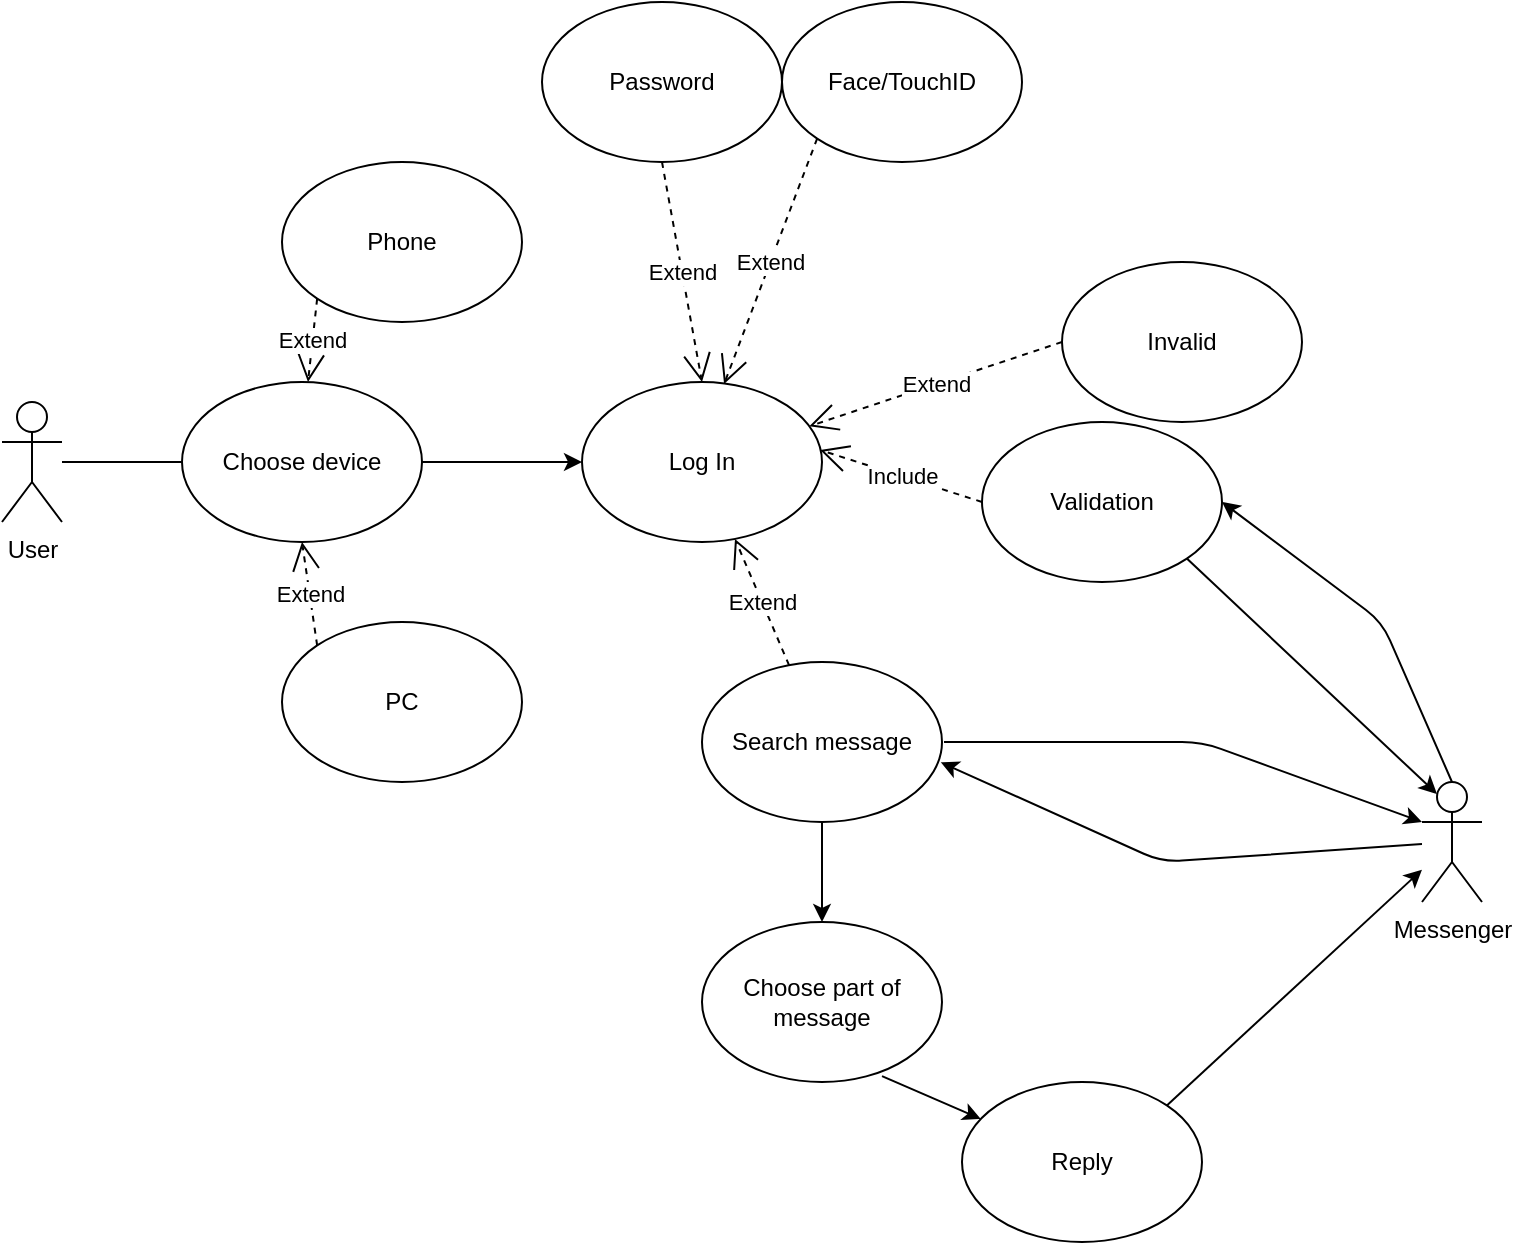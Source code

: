 <mxfile version="13.0.9" pages="2"><diagram id="v_ehmY6NMM3_ScpxhA2v" name="Page-1"><mxGraphModel grid="1" dx="980" dy="1059" gridSize="10" guides="1" tooltips="1" connect="1" arrows="1" fold="1" page="1" pageScale="1" pageWidth="827" pageHeight="1169" math="0" shadow="0"><root><mxCell id="0" /><mxCell id="1" parent="0" /><mxCell id="CGAPF0E7X06jPMZDa87P-1" value="User" parent="1" vertex="1" style="shape=umlActor;verticalLabelPosition=bottom;labelBackgroundColor=#ffffff;verticalAlign=top;html=1;outlineConnect=0;"><mxGeometry as="geometry" height="60" width="30" y="300" x="10" /></mxCell><mxCell id="CGAPF0E7X06jPMZDa87P-2" value="Choose device" parent="1" vertex="1" style="ellipse;whiteSpace=wrap;html=1;"><mxGeometry as="geometry" height="80" width="120" y="290" x="100" /></mxCell><mxCell id="CGAPF0E7X06jPMZDa87P-3" value="Extend" parent="1" style="endArrow=open;endSize=12;dashed=1;html=1;exitX=0;exitY=1;exitDx=0;exitDy=0;" source="CGAPF0E7X06jPMZDa87P-5" edge="1"><mxGeometry as="geometry" width="160" relative="1"><mxPoint as="sourcePoint" y="240" x="240" /><mxPoint as="targetPoint" y="290" x="163" /></mxGeometry></mxCell><mxCell id="CGAPF0E7X06jPMZDa87P-4" value="Extend" parent="1" style="endArrow=open;endSize=12;dashed=1;html=1;exitX=0;exitY=0;exitDx=0;exitDy=0;entryX=0.5;entryY=1;entryDx=0;entryDy=0;" source="CGAPF0E7X06jPMZDa87P-6" edge="1" target="CGAPF0E7X06jPMZDa87P-2"><mxGeometry as="geometry" width="160" relative="1"><mxPoint as="sourcePoint" y="420" x="240" /><mxPoint as="targetPoint" y="360.001" x="170.0" /></mxGeometry></mxCell><mxCell id="CGAPF0E7X06jPMZDa87P-5" value="Phone" parent="1" vertex="1" style="ellipse;whiteSpace=wrap;html=1;"><mxGeometry as="geometry" height="80" width="120" y="180" x="150" /></mxCell><mxCell id="CGAPF0E7X06jPMZDa87P-6" value="PC" parent="1" vertex="1" style="ellipse;whiteSpace=wrap;html=1;"><mxGeometry as="geometry" height="80" width="120" y="410" x="150" /></mxCell><mxCell id="CGAPF0E7X06jPMZDa87P-7" value="Log In" parent="1" vertex="1" style="ellipse;whiteSpace=wrap;html=1;"><mxGeometry as="geometry" height="80" width="120" y="290" x="300" /></mxCell><mxCell id="CGAPF0E7X06jPMZDa87P-9" value="" parent="1" style="endArrow=classic;html=1;exitX=1;exitY=0.5;exitDx=0;exitDy=0;entryX=0;entryY=0.5;entryDx=0;entryDy=0;" source="CGAPF0E7X06jPMZDa87P-2" edge="1" target="CGAPF0E7X06jPMZDa87P-7"><mxGeometry as="geometry" height="50" width="50" relative="1"><mxPoint as="sourcePoint" y="350" x="370" /><mxPoint as="targetPoint" y="300" x="420" /></mxGeometry></mxCell><mxCell id="CGAPF0E7X06jPMZDa87P-12" value="Password" parent="1" vertex="1" style="ellipse;whiteSpace=wrap;html=1;"><mxGeometry as="geometry" height="80" width="120" y="100" x="280" /></mxCell><mxCell id="CGAPF0E7X06jPMZDa87P-13" value="Face/TouchID" parent="1" vertex="1" style="ellipse;whiteSpace=wrap;html=1;"><mxGeometry as="geometry" height="80" width="120" y="100" x="400" /></mxCell><mxCell id="CGAPF0E7X06jPMZDa87P-15" value="Extend" parent="1" style="endArrow=open;endSize=12;dashed=1;html=1;exitX=0.5;exitY=1;exitDx=0;exitDy=0;entryX=0.5;entryY=0;entryDx=0;entryDy=0;" source="CGAPF0E7X06jPMZDa87P-12" edge="1" target="CGAPF0E7X06jPMZDa87P-7"><mxGeometry as="geometry" width="160" relative="1"><mxPoint as="sourcePoint" y="201.01" x="402.1" /><mxPoint as="targetPoint" y="260.001" x="330.0" /></mxGeometry></mxCell><mxCell id="CGAPF0E7X06jPMZDa87P-16" value="Extend" parent="1" style="endArrow=open;endSize=12;dashed=1;html=1;exitX=0;exitY=1;exitDx=0;exitDy=0;entryX=0.592;entryY=0.013;entryDx=0;entryDy=0;entryPerimeter=0;" source="CGAPF0E7X06jPMZDa87P-13" edge="1" target="CGAPF0E7X06jPMZDa87P-7"><mxGeometry as="geometry" width="160" relative="1"><mxPoint as="sourcePoint" y="190" x="480" /><mxPoint as="targetPoint" y="280" x="510" /></mxGeometry></mxCell><mxCell id="CGAPF0E7X06jPMZDa87P-17" value="Invalid" parent="1" vertex="1" style="ellipse;whiteSpace=wrap;html=1;"><mxGeometry as="geometry" height="80" width="120" y="230" x="540" /></mxCell><mxCell id="CGAPF0E7X06jPMZDa87P-18" value="Extend" parent="1" style="endArrow=open;endSize=12;dashed=1;html=1;exitX=0;exitY=0.5;exitDx=0;exitDy=0;" source="CGAPF0E7X06jPMZDa87P-17" edge="1" target="CGAPF0E7X06jPMZDa87P-7"><mxGeometry as="geometry" width="160" relative="1"><mxPoint as="sourcePoint" y="210.004" x="560.004" /><mxPoint as="targetPoint" y="312.76" x="513.47" /></mxGeometry></mxCell><mxCell id="CGAPF0E7X06jPMZDa87P-21" value="Validation" parent="1" vertex="1" style="ellipse;whiteSpace=wrap;html=1;"><mxGeometry as="geometry" height="80" width="120" y="310" x="500" /></mxCell><mxCell id="CGAPF0E7X06jPMZDa87P-22" value="Include" parent="1" style="endArrow=open;endSize=12;dashed=1;html=1;entryX=0.992;entryY=0.425;entryDx=0;entryDy=0;entryPerimeter=0;exitX=0;exitY=0.5;exitDx=0;exitDy=0;" source="CGAPF0E7X06jPMZDa87P-21" edge="1" target="CGAPF0E7X06jPMZDa87P-7"><mxGeometry as="geometry" width="160" relative="1"><mxPoint as="sourcePoint" y="320" x="540" /><mxPoint as="targetPoint" y="370.0" x="520.0" /></mxGeometry></mxCell><mxCell id="CGAPF0E7X06jPMZDa87P-23" value="Messenger" parent="1" vertex="1" style="shape=umlActor;verticalLabelPosition=bottom;labelBackgroundColor=#ffffff;verticalAlign=top;html=1;outlineConnect=0;"><mxGeometry as="geometry" height="60" width="30" y="490" x="720" /></mxCell><mxCell id="CGAPF0E7X06jPMZDa87P-29" value="Extend" parent="1" style="endArrow=open;endSize=12;dashed=1;html=1;" source="CGAPF0E7X06jPMZDa87P-30" edge="1" target="CGAPF0E7X06jPMZDa87P-7"><mxGeometry as="geometry" width="160" relative="1"><mxPoint as="sourcePoint" y="450" x="400" /><mxPoint as="targetPoint" y="440" x="520" /></mxGeometry></mxCell><mxCell id="CGAPF0E7X06jPMZDa87P-30" value="Search message" parent="1" vertex="1" style="ellipse;whiteSpace=wrap;html=1;"><mxGeometry as="geometry" height="80" width="120" y="430" x="360" /></mxCell><mxCell id="CGAPF0E7X06jPMZDa87P-34" value="" parent="1" style="endArrow=classic;html=1;exitX=0.5;exitY=1;exitDx=0;exitDy=0;entryX=0.5;entryY=0;entryDx=0;entryDy=0;" source="CGAPF0E7X06jPMZDa87P-30" edge="1" target="CGAPF0E7X06jPMZDa87P-35"><mxGeometry as="geometry" height="50" width="50" relative="1"><mxPoint as="sourcePoint" y="450" x="460" /><mxPoint as="targetPoint" y="550" x="530" /></mxGeometry></mxCell><mxCell id="CGAPF0E7X06jPMZDa87P-35" value="Choose part of message" parent="1" vertex="1" style="ellipse;whiteSpace=wrap;html=1;"><mxGeometry as="geometry" height="80" width="120" y="560" x="360" /></mxCell><mxCell id="CGAPF0E7X06jPMZDa87P-36" value="Reply" parent="1" vertex="1" style="ellipse;whiteSpace=wrap;html=1;"><mxGeometry as="geometry" height="80" width="120" y="640" x="490" /></mxCell><mxCell id="CGAPF0E7X06jPMZDa87P-40" value="" parent="1" style="endArrow=classic;html=1;exitX=0.75;exitY=0.963;exitDx=0;exitDy=0;exitPerimeter=0;" source="CGAPF0E7X06jPMZDa87P-35" edge="1" target="CGAPF0E7X06jPMZDa87P-36"><mxGeometry as="geometry" height="50" width="50" relative="1"><mxPoint as="sourcePoint" y="550" x="460" /><mxPoint as="targetPoint" y="500" x="510" /></mxGeometry></mxCell><mxCell id="CGAPF0E7X06jPMZDa87P-42" value="" parent="1" style="endArrow=none;html=1;exitX=0;exitY=0.5;exitDx=0;exitDy=0;" source="CGAPF0E7X06jPMZDa87P-2" edge="1" target="CGAPF0E7X06jPMZDa87P-1"><mxGeometry as="geometry" height="50" width="50" relative="1"><mxPoint as="sourcePoint" y="450" x="430" /><mxPoint as="targetPoint" y="400" x="480" /></mxGeometry></mxCell><mxCell id="Y5DoQwANLNlq6MgkJKbB-1" value="" parent="1" style="endArrow=classic;html=1;exitX=0.5;exitY=0;exitDx=0;exitDy=0;exitPerimeter=0;entryX=1;entryY=0.5;entryDx=0;entryDy=0;" source="CGAPF0E7X06jPMZDa87P-23" edge="1" target="CGAPF0E7X06jPMZDa87P-21"><mxGeometry as="geometry" height="50" width="50" relative="1"><mxPoint as="sourcePoint" y="460" x="710" /><mxPoint as="targetPoint" y="410" x="760" /><Array as="points"><mxPoint y="410" x="700" /></Array></mxGeometry></mxCell><mxCell id="Y5DoQwANLNlq6MgkJKbB-2" value="" parent="1" style="endArrow=classic;html=1;entryX=0.25;entryY=0.1;entryDx=0;entryDy=0;entryPerimeter=0;exitX=1;exitY=1;exitDx=0;exitDy=0;" source="CGAPF0E7X06jPMZDa87P-21" edge="1" target="CGAPF0E7X06jPMZDa87P-23"><mxGeometry as="geometry" height="50" width="50" relative="1"><mxPoint as="sourcePoint" y="440" x="390" /><mxPoint as="targetPoint" y="390" x="440" /></mxGeometry></mxCell><mxCell id="Y5DoQwANLNlq6MgkJKbB-3" value="" parent="1" style="endArrow=classic;html=1;entryX=0;entryY=0.333;entryDx=0;entryDy=0;entryPerimeter=0;" edge="1" target="CGAPF0E7X06jPMZDa87P-23"><mxGeometry as="geometry" height="50" width="50" relative="1"><mxPoint as="sourcePoint" y="470" x="481" /><mxPoint as="targetPoint" y="440" x="600" /><Array as="points"><mxPoint y="470" x="610" /></Array></mxGeometry></mxCell><mxCell id="Y5DoQwANLNlq6MgkJKbB-4" value="" parent="1" style="endArrow=classic;html=1;entryX=0.995;entryY=0.627;entryDx=0;entryDy=0;entryPerimeter=0;" source="CGAPF0E7X06jPMZDa87P-23" edge="1" target="CGAPF0E7X06jPMZDa87P-30"><mxGeometry as="geometry" height="50" width="50" relative="1"><mxPoint as="sourcePoint" y="580" x="630" /><mxPoint as="targetPoint" y="530" x="680" /><Array as="points"><mxPoint y="530" x="590" /></Array></mxGeometry></mxCell><mxCell id="Y5DoQwANLNlq6MgkJKbB-5" value="" parent="1" style="endArrow=classic;html=1;exitX=1;exitY=0;exitDx=0;exitDy=0;" source="CGAPF0E7X06jPMZDa87P-36" edge="1" target="CGAPF0E7X06jPMZDa87P-23"><mxGeometry as="geometry" height="50" width="50" relative="1"><mxPoint as="sourcePoint" y="680.635" x="690.652" /><mxPoint as="targetPoint" y="620" x="750" /></mxGeometry></mxCell></root></mxGraphModel></diagram><diagram id="cEZxVM71qkH9v5aHHpmA" name="Page-2"><mxGraphModel grid="1" dx="807" dy="872" gridSize="10" guides="1" tooltips="1" connect="1" arrows="1" fold="1" page="1" pageScale="1" pageWidth="827" pageHeight="1169" math="0" shadow="0"><root><mxCell id="hjoyTEvUGqdsve59pwqP-0" /><mxCell id="hjoyTEvUGqdsve59pwqP-1" parent="hjoyTEvUGqdsve59pwqP-0" /><mxCell id="hjoyTEvUGqdsve59pwqP-2" value="User" parent="hjoyTEvUGqdsve59pwqP-1" vertex="1" style="shape=umlActor;verticalLabelPosition=bottom;labelBackgroundColor=#ffffff;verticalAlign=top;html=1;outlineConnect=0;"><mxGeometry as="geometry" height="60" width="30" y="40" x="57" /></mxCell><mxCell id="hjoyTEvUGqdsve59pwqP-3" value="Reply" parent="hjoyTEvUGqdsve59pwqP-1" vertex="1" style="ellipse;shape=umlEntity;whiteSpace=wrap;html=1;"><mxGeometry as="geometry" height="80" width="80" y="180" x="420" /></mxCell><mxCell id="hjoyTEvUGqdsve59pwqP-4" value="Choose" parent="hjoyTEvUGqdsve59pwqP-1" vertex="1" style="ellipse;shape=umlEntity;whiteSpace=wrap;html=1;"><mxGeometry as="geometry" height="80" width="80" y="180" x="227" /></mxCell><mxCell id="hjoyTEvUGqdsve59pwqP-5" value="Search" parent="hjoyTEvUGqdsve59pwqP-1" vertex="1" style="ellipse;shape=umlEntity;whiteSpace=wrap;html=1;"><mxGeometry as="geometry" height="80" width="80" y="30" x="340" /></mxCell><mxCell id="hjoyTEvUGqdsve59pwqP-6" value="Login" parent="hjoyTEvUGqdsve59pwqP-1" vertex="1" style="ellipse;shape=umlEntity;whiteSpace=wrap;html=1;"><mxGeometry as="geometry" height="80" width="80" y="30" x="147" /></mxCell><mxCell id="hjoyTEvUGqdsve59pwqP-7" value="" parent="hjoyTEvUGqdsve59pwqP-1" style="endArrow=none;html=1;entryX=0;entryY=0.5;entryDx=0;entryDy=0;" source="hjoyTEvUGqdsve59pwqP-2" edge="1" target="hjoyTEvUGqdsve59pwqP-6"><mxGeometry as="geometry" height="50" width="50" relative="1"><mxPoint as="sourcePoint" y="150" x="97" /><mxPoint as="targetPoint" y="100" x="147" /></mxGeometry></mxCell><mxCell id="hjoyTEvUGqdsve59pwqP-8" value="" parent="hjoyTEvUGqdsve59pwqP-1" style="endArrow=none;html=1;entryX=0;entryY=0.5;entryDx=0;entryDy=0;exitX=1;exitY=0.5;exitDx=0;exitDy=0;" source="hjoyTEvUGqdsve59pwqP-6" edge="1" target="hjoyTEvUGqdsve59pwqP-5"><mxGeometry as="geometry" height="50" width="50" relative="1"><mxPoint as="sourcePoint" y="69.41" x="237.0" /><mxPoint as="targetPoint" y="69" x="337" /></mxGeometry></mxCell><mxCell id="hjoyTEvUGqdsve59pwqP-9" value="" parent="hjoyTEvUGqdsve59pwqP-1" style="endArrow=none;html=1;entryX=0;entryY=1;entryDx=0;entryDy=0;exitX=1;exitY=0;exitDx=0;exitDy=0;" source="hjoyTEvUGqdsve59pwqP-4" edge="1" target="hjoyTEvUGqdsve59pwqP-5"><mxGeometry as="geometry" height="50" width="50" relative="1"><mxPoint as="sourcePoint" y="80" x="237" /><mxPoint as="targetPoint" y="80" x="350" /></mxGeometry></mxCell><mxCell id="hjoyTEvUGqdsve59pwqP-10" value="" parent="hjoyTEvUGqdsve59pwqP-1" style="endArrow=none;html=1;entryX=0;entryY=0.5;entryDx=0;entryDy=0;exitX=1;exitY=0.5;exitDx=0;exitDy=0;" source="hjoyTEvUGqdsve59pwqP-4" edge="1" target="hjoyTEvUGqdsve59pwqP-3"><mxGeometry as="geometry" height="50" width="50" relative="1"><mxPoint as="sourcePoint" y="201.716" x="305.284" /><mxPoint as="targetPoint" y="108.284" x="361.716" /></mxGeometry></mxCell><mxCell id="hjoyTEvUGqdsve59pwqP-11" value="" parent="hjoyTEvUGqdsve59pwqP-1" style="endArrow=none;html=1;exitX=1;exitY=0.5;exitDx=0;exitDy=0;" source="hjoyTEvUGqdsve59pwqP-3" edge="1" target="hjoyTEvUGqdsve59pwqP-12"><mxGeometry as="geometry" height="50" width="50" relative="1"><mxPoint as="sourcePoint" y="219.41" x="517.0" /><mxPoint as="targetPoint" y="219" x="577" /></mxGeometry></mxCell><mxCell id="hjoyTEvUGqdsve59pwqP-12" value="Server" parent="hjoyTEvUGqdsve59pwqP-1" vertex="1" style="shape=umlActor;verticalLabelPosition=bottom;labelBackgroundColor=#ffffff;verticalAlign=top;html=1;outlineConnect=0;"><mxGeometry as="geometry" height="60" width="30" y="190" x="587" /></mxCell><mxCell id="hjoyTEvUGqdsve59pwqP-13" value="" parent="hjoyTEvUGqdsve59pwqP-1" style="endArrow=classic;html=1;" edge="1"><mxGeometry as="geometry" height="50" width="50" relative="1"><mxPoint as="sourcePoint" y="40" x="257" /><mxPoint as="targetPoint" y="40" x="317" /></mxGeometry></mxCell><mxCell id="hjoyTEvUGqdsve59pwqP-14" value="" parent="hjoyTEvUGqdsve59pwqP-1" style="endArrow=classic;html=1;" edge="1"><mxGeometry as="geometry" height="50" width="50" relative="1"><mxPoint as="sourcePoint" y="200" x="337" /><mxPoint as="targetPoint" y="200" x="397" /></mxGeometry></mxCell><mxCell id="hjoyTEvUGqdsve59pwqP-15" value="" parent="hjoyTEvUGqdsve59pwqP-1" style="endArrow=classic;html=1;" edge="1"><mxGeometry as="geometry" height="50" width="50" relative="1"><mxPoint as="sourcePoint" y="200" x="517" /><mxPoint as="targetPoint" y="200" x="577" /></mxGeometry></mxCell><mxCell id="hjoyTEvUGqdsve59pwqP-16" value="" parent="hjoyTEvUGqdsve59pwqP-1" style="endArrow=classic;html=1;" edge="1"><mxGeometry as="geometry" height="50" width="50" relative="1"><mxPoint as="sourcePoint" y="40" x="97" /><mxPoint as="targetPoint" y="40" x="147" /></mxGeometry></mxCell><mxCell id="hjoyTEvUGqdsve59pwqP-17" value="" parent="hjoyTEvUGqdsve59pwqP-1" style="endArrow=classic;html=1;" edge="1"><mxGeometry as="geometry" height="50" width="50" relative="1"><mxPoint as="sourcePoint" y="110" x="317" /><mxPoint as="targetPoint" y="160" x="287" /></mxGeometry></mxCell><mxCell id="hjoyTEvUGqdsve59pwqP-18" value="User" parent="hjoyTEvUGqdsve59pwqP-1" vertex="1" style="rounded=0;whiteSpace=wrap;html=1;"><mxGeometry as="geometry" height="40" width="80" y="470" x="30" /></mxCell><mxCell id="hjoyTEvUGqdsve59pwqP-19" value="Login" parent="hjoyTEvUGqdsve59pwqP-1" vertex="1" style="rounded=0;whiteSpace=wrap;html=1;"><mxGeometry as="geometry" height="40" width="80" y="470" x="170" /></mxCell><mxCell id="hjoyTEvUGqdsve59pwqP-20" value="Search" parent="hjoyTEvUGqdsve59pwqP-1" vertex="1" style="rounded=0;whiteSpace=wrap;html=1;"><mxGeometry as="geometry" height="40" width="80" y="470" x="310" /></mxCell><mxCell id="hjoyTEvUGqdsve59pwqP-21" value="Choose" parent="hjoyTEvUGqdsve59pwqP-1" vertex="1" style="rounded=0;whiteSpace=wrap;html=1;"><mxGeometry as="geometry" height="40" width="80" y="470" x="450" /></mxCell><mxCell id="hjoyTEvUGqdsve59pwqP-22" value="Reply" parent="hjoyTEvUGqdsve59pwqP-1" vertex="1" style="rounded=0;whiteSpace=wrap;html=1;"><mxGeometry as="geometry" height="40" width="80" y="470" x="590" /></mxCell><mxCell id="hjoyTEvUGqdsve59pwqP-23" value="Server" parent="hjoyTEvUGqdsve59pwqP-1" vertex="1" style="rounded=0;whiteSpace=wrap;html=1;"><mxGeometry as="geometry" height="40" width="80" y="470" x="730" /></mxCell><mxCell id="hjoyTEvUGqdsve59pwqP-24" value="" parent="hjoyTEvUGqdsve59pwqP-1" style="endArrow=none;dashed=1;html=1;" source="hjoyTEvUGqdsve59pwqP-50" edge="1"><mxGeometry as="geometry" height="50" width="50" relative="1"><mxPoint as="sourcePoint" y="910" x="77" /><mxPoint as="targetPoint" y="510" x="77" /></mxGeometry></mxCell><mxCell id="hjoyTEvUGqdsve59pwqP-25" value="" parent="hjoyTEvUGqdsve59pwqP-1" style="endArrow=none;dashed=1;html=1;" source="hjoyTEvUGqdsve59pwqP-31" edge="1"><mxGeometry as="geometry" height="50" width="50" relative="1"><mxPoint as="sourcePoint" y="910" x="209.41" /><mxPoint as="targetPoint" y="510" x="209.41" /></mxGeometry></mxCell><mxCell id="hjoyTEvUGqdsve59pwqP-26" value="" parent="hjoyTEvUGqdsve59pwqP-1" style="endArrow=none;dashed=1;html=1;" source="hjoyTEvUGqdsve59pwqP-44" edge="1"><mxGeometry as="geometry" height="50" width="50" relative="1"><mxPoint as="sourcePoint" y="910" x="354.0" /><mxPoint as="targetPoint" y="510" x="354.0" /></mxGeometry></mxCell><mxCell id="hjoyTEvUGqdsve59pwqP-27" value="" parent="hjoyTEvUGqdsve59pwqP-1" style="endArrow=none;dashed=1;html=1;" source="hjoyTEvUGqdsve59pwqP-52" edge="1"><mxGeometry as="geometry" height="50" width="50" relative="1"><mxPoint as="sourcePoint" y="910" x="486.41" /><mxPoint as="targetPoint" y="510" x="486.41" /></mxGeometry></mxCell><mxCell id="hjoyTEvUGqdsve59pwqP-28" value="" parent="hjoyTEvUGqdsve59pwqP-1" style="endArrow=none;dashed=1;html=1;" source="hjoyTEvUGqdsve59pwqP-56" edge="1"><mxGeometry as="geometry" height="50" width="50" relative="1"><mxPoint as="sourcePoint" y="910" x="637" /><mxPoint as="targetPoint" y="510" x="637" /></mxGeometry></mxCell><mxCell id="hjoyTEvUGqdsve59pwqP-29" value="" parent="hjoyTEvUGqdsve59pwqP-1" style="endArrow=none;dashed=1;html=1;" source="hjoyTEvUGqdsve59pwqP-37" edge="1"><mxGeometry as="geometry" height="50" width="50" relative="1"><mxPoint as="sourcePoint" y="910" x="769.41" /><mxPoint as="targetPoint" y="510" x="769.41" /></mxGeometry></mxCell><mxCell id="hjoyTEvUGqdsve59pwqP-31" value="" parent="hjoyTEvUGqdsve59pwqP-1" vertex="1" style="rounded=0;whiteSpace=wrap;html=1;"><mxGeometry as="geometry" height="110" width="21.82" y="530" x="200" /></mxCell><mxCell id="hjoyTEvUGqdsve59pwqP-32" value="" parent="hjoyTEvUGqdsve59pwqP-1" style="endArrow=none;dashed=1;html=1;" edge="1" target="hjoyTEvUGqdsve59pwqP-31"><mxGeometry as="geometry" height="50" width="50" relative="1"><mxPoint as="sourcePoint" y="910" x="209.41" /><mxPoint as="targetPoint" y="510" x="209.41" /></mxGeometry></mxCell><mxCell id="hjoyTEvUGqdsve59pwqP-33" value="" parent="hjoyTEvUGqdsve59pwqP-1" vertex="1" style="rounded=0;whiteSpace=wrap;html=1;"><mxGeometry as="geometry" height="30" width="20" y="610" x="67" /></mxCell><mxCell id="hjoyTEvUGqdsve59pwqP-34" value="" parent="hjoyTEvUGqdsve59pwqP-1" style="endArrow=classic;html=1;exitX=1.15;exitY=0.026;exitDx=0;exitDy=0;entryX=-0.15;entryY=0.068;entryDx=0;entryDy=0;entryPerimeter=0;exitPerimeter=0;" source="hjoyTEvUGqdsve59pwqP-30" edge="1" target="hjoyTEvUGqdsve59pwqP-31"><mxGeometry as="geometry" height="50" width="50" relative="1"><mxPoint as="sourcePoint" y="550" x="97" /><mxPoint as="targetPoint" y="500" x="147" /></mxGeometry></mxCell><mxCell id="hjoyTEvUGqdsve59pwqP-35" value="login" parent="hjoyTEvUGqdsve59pwqP-1" vertex="1" style="text;html=1;align=center;verticalAlign=middle;resizable=0;points=[];autosize=1;"><mxGeometry as="geometry" height="20" width="40" y="520" x="117" /></mxCell><mxCell id="hjoyTEvUGqdsve59pwqP-36" value="invalid" parent="hjoyTEvUGqdsve59pwqP-1" vertex="1" style="text;html=1;align=center;verticalAlign=middle;resizable=0;points=[];autosize=1;"><mxGeometry as="geometry" height="20" width="50" y="610" x="120" /></mxCell><mxCell id="hjoyTEvUGqdsve59pwqP-37" value="" parent="hjoyTEvUGqdsve59pwqP-1" vertex="1" style="rounded=0;whiteSpace=wrap;html=1;"><mxGeometry as="geometry" height="75" width="20" y="545" x="760" /></mxCell><mxCell id="hjoyTEvUGqdsve59pwqP-38" value="" parent="hjoyTEvUGqdsve59pwqP-1" style="endArrow=none;dashed=1;html=1;" source="hjoyTEvUGqdsve59pwqP-60" edge="1" target="hjoyTEvUGqdsve59pwqP-37"><mxGeometry as="geometry" height="50" width="50" relative="1"><mxPoint as="sourcePoint" y="910" x="769.41" /><mxPoint as="targetPoint" y="510" x="769.41" /></mxGeometry></mxCell><mxCell id="hjoyTEvUGqdsve59pwqP-39" value="" parent="hjoyTEvUGqdsve59pwqP-1" style="endArrow=classic;html=1;exitX=0.938;exitY=0.178;exitDx=0;exitDy=0;exitPerimeter=0;entryX=-0.023;entryY=0.075;entryDx=0;entryDy=0;entryPerimeter=0;" source="hjoyTEvUGqdsve59pwqP-31" edge="1" target="hjoyTEvUGqdsve59pwqP-37"><mxGeometry as="geometry" height="50" width="50" relative="1"><mxPoint as="sourcePoint" y="550.02" x="237.0" /><mxPoint as="targetPoint" y="550" x="757" /></mxGeometry></mxCell><mxCell id="hjoyTEvUGqdsve59pwqP-40" value="" parent="hjoyTEvUGqdsve59pwqP-1" style="endArrow=open;endSize=12;dashed=1;html=1;exitX=-0.15;exitY=0.68;exitDx=0;exitDy=0;exitPerimeter=0;" edge="1"><mxGeometry as="geometry" width="160" relative="1"><mxPoint as="sourcePoint" y="610.0" x="760" /><mxPoint as="targetPoint" y="610" x="219" /></mxGeometry></mxCell><mxCell id="hjoyTEvUGqdsve59pwqP-41" value="" parent="hjoyTEvUGqdsve59pwqP-1" style="endArrow=open;endSize=12;dashed=1;html=1;exitX=-0.15;exitY=0.68;exitDx=0;exitDy=0;exitPerimeter=0;" edge="1"><mxGeometry as="geometry" width="160" relative="1"><mxPoint as="sourcePoint" y="640" x="197" /><mxPoint as="targetPoint" y="640.2" x="87" /></mxGeometry></mxCell><mxCell id="hjoyTEvUGqdsve59pwqP-42" value="request" parent="hjoyTEvUGqdsve59pwqP-1" vertex="1" style="text;html=1;align=center;verticalAlign=middle;resizable=0;points=[];autosize=1;"><mxGeometry as="geometry" height="20" width="60" y="530" x="500" /></mxCell><mxCell id="hjoyTEvUGqdsve59pwqP-43" value="response" parent="hjoyTEvUGqdsve59pwqP-1" vertex="1" style="text;html=1;align=center;verticalAlign=middle;resizable=0;points=[];autosize=1;"><mxGeometry as="geometry" height="20" width="60" y="590" x="500" /></mxCell><mxCell id="hjoyTEvUGqdsve59pwqP-44" value="" parent="hjoyTEvUGqdsve59pwqP-1" vertex="1" style="rounded=0;whiteSpace=wrap;html=1;"><mxGeometry as="geometry" height="80" width="21.82" y="640" x="340" /></mxCell><mxCell id="hjoyTEvUGqdsve59pwqP-45" value="" parent="hjoyTEvUGqdsve59pwqP-1" style="endArrow=none;dashed=1;html=1;" edge="1" target="hjoyTEvUGqdsve59pwqP-44"><mxGeometry as="geometry" height="50" width="50" relative="1"><mxPoint as="sourcePoint" y="910" x="354.0" /><mxPoint as="targetPoint" y="510" x="354.0" /></mxGeometry></mxCell><mxCell id="hjoyTEvUGqdsve59pwqP-46" value="" parent="hjoyTEvUGqdsve59pwqP-1" style="endArrow=classic;html=1;exitX=0.779;exitY=0.922;exitDx=0;exitDy=0;entryX=-0.15;entryY=0.068;entryDx=0;entryDy=0;entryPerimeter=0;exitPerimeter=0;" edge="1"><mxGeometry as="geometry" height="50" width="50" relative="1"><mxPoint as="sourcePoint" y="640.64" x="221.998" /><mxPoint as="targetPoint" y="640.66" x="341.727" /></mxGeometry></mxCell><mxCell id="hjoyTEvUGqdsve59pwqP-47" value="search" parent="hjoyTEvUGqdsve59pwqP-1" vertex="1" style="text;html=1;align=center;verticalAlign=middle;resizable=0;points=[];autosize=1;"><mxGeometry as="geometry" height="20" width="50" y="620" x="257" /></mxCell><mxCell id="hjoyTEvUGqdsve59pwqP-48" value="" parent="hjoyTEvUGqdsve59pwqP-1" style="endArrow=open;endSize=12;dashed=1;html=1;exitX=-0.15;exitY=0.68;exitDx=0;exitDy=0;exitPerimeter=0;" edge="1"><mxGeometry as="geometry" width="160" relative="1"><mxPoint as="sourcePoint" y="714.5" x="335.91" /><mxPoint as="targetPoint" y="714.5" x="85.91" /></mxGeometry></mxCell><mxCell id="hjoyTEvUGqdsve59pwqP-49" value="not found" parent="hjoyTEvUGqdsve59pwqP-48" vertex="1" style="edgeLabel;html=1;align=center;verticalAlign=middle;resizable=0;points=[];" connectable="0"><mxGeometry as="geometry" y="1" x="-0.57" relative="1"><mxPoint as="offset" y="-11" x="-56" /></mxGeometry></mxCell><mxCell id="hjoyTEvUGqdsve59pwqP-50" value="" parent="hjoyTEvUGqdsve59pwqP-1" vertex="1" style="rounded=0;whiteSpace=wrap;html=1;"><mxGeometry as="geometry" height="30" width="20" y="700" x="67" /></mxCell><mxCell id="hjoyTEvUGqdsve59pwqP-51" value="" parent="hjoyTEvUGqdsve59pwqP-1" style="endArrow=none;dashed=1;html=1;" source="hjoyTEvUGqdsve59pwqP-66" edge="1" target="hjoyTEvUGqdsve59pwqP-50"><mxGeometry as="geometry" height="50" width="50" relative="1"><mxPoint as="sourcePoint" y="910" x="77" /><mxPoint as="targetPoint" y="510" x="77" /></mxGeometry></mxCell><mxCell id="hjoyTEvUGqdsve59pwqP-52" value="" parent="hjoyTEvUGqdsve59pwqP-1" vertex="1" style="rounded=0;whiteSpace=wrap;html=1;"><mxGeometry as="geometry" height="50" width="21.82" y="720" x="478.18" /></mxCell><mxCell id="hjoyTEvUGqdsve59pwqP-53" value="" parent="hjoyTEvUGqdsve59pwqP-1" style="endArrow=none;dashed=1;html=1;" edge="1" target="hjoyTEvUGqdsve59pwqP-52"><mxGeometry as="geometry" height="50" width="50" relative="1"><mxPoint as="sourcePoint" y="910" x="486.41" /><mxPoint as="targetPoint" y="510" x="486.41" /></mxGeometry></mxCell><mxCell id="hjoyTEvUGqdsve59pwqP-54" value="" parent="hjoyTEvUGqdsve59pwqP-1" style="endArrow=classic;html=1;exitX=0.779;exitY=0.922;exitDx=0;exitDy=0;entryX=-0.15;entryY=0.068;entryDx=0;entryDy=0;entryPerimeter=0;exitPerimeter=0;" edge="1"><mxGeometry as="geometry" height="50" width="50" relative="1"><mxPoint as="sourcePoint" y="720" x="358.448" /><mxPoint as="targetPoint" y="720.02" x="478.177" /></mxGeometry></mxCell><mxCell id="hjoyTEvUGqdsve59pwqP-55" value="choose" parent="hjoyTEvUGqdsve59pwqP-1" vertex="1" style="text;html=1;align=center;verticalAlign=middle;resizable=0;points=[];autosize=1;"><mxGeometry as="geometry" height="20" width="50" y="700" x="400" /></mxCell><mxCell id="hjoyTEvUGqdsve59pwqP-56" value="" parent="hjoyTEvUGqdsve59pwqP-1" vertex="1" style="rounded=0;whiteSpace=wrap;html=1;"><mxGeometry as="geometry" height="80" width="21.82" y="760" x="627" /></mxCell><mxCell id="hjoyTEvUGqdsve59pwqP-57" value="" parent="hjoyTEvUGqdsve59pwqP-1" style="endArrow=none;dashed=1;html=1;" edge="1" target="hjoyTEvUGqdsve59pwqP-56"><mxGeometry as="geometry" height="50" width="50" relative="1"><mxPoint as="sourcePoint" y="910" x="637" /><mxPoint as="targetPoint" y="510" x="637" /></mxGeometry></mxCell><mxCell id="hjoyTEvUGqdsve59pwqP-58" value="" parent="hjoyTEvUGqdsve59pwqP-1" style="endArrow=classic;html=1;" edge="1"><mxGeometry as="geometry" height="50" width="50" relative="1"><mxPoint as="sourcePoint" y="760" x="502" /><mxPoint as="targetPoint" y="760" x="630" /></mxGeometry></mxCell><mxCell id="hjoyTEvUGqdsve59pwqP-59" value="reply" parent="hjoyTEvUGqdsve59pwqP-1" vertex="1" style="text;html=1;align=center;verticalAlign=middle;resizable=0;points=[];autosize=1;"><mxGeometry as="geometry" height="20" width="40" y="740" x="541" /></mxCell><mxCell id="hjoyTEvUGqdsve59pwqP-60" value="" parent="hjoyTEvUGqdsve59pwqP-1" vertex="1" style="rounded=0;whiteSpace=wrap;html=1;"><mxGeometry as="geometry" height="40" width="21.82" y="780" x="758.18" /></mxCell><mxCell id="hjoyTEvUGqdsve59pwqP-61" value="" parent="hjoyTEvUGqdsve59pwqP-1" style="endArrow=none;dashed=1;html=1;" edge="1" target="hjoyTEvUGqdsve59pwqP-60"><mxGeometry as="geometry" height="50" width="50" relative="1"><mxPoint as="sourcePoint" y="910" x="769.41" /><mxPoint as="targetPoint" y="620" x="769.932" /></mxGeometry></mxCell><mxCell id="hjoyTEvUGqdsve59pwqP-62" value="" parent="hjoyTEvUGqdsve59pwqP-1" style="endArrow=classic;html=1;exitX=0.779;exitY=0.922;exitDx=0;exitDy=0;exitPerimeter=0;" edge="1"><mxGeometry as="geometry" height="50" width="50" relative="1"><mxPoint as="sourcePoint" y="780" x="648.818" /><mxPoint as="targetPoint" y="780" x="757" /></mxGeometry></mxCell><mxCell id="hjoyTEvUGqdsve59pwqP-63" value="send" parent="hjoyTEvUGqdsve59pwqP-1" vertex="1" style="text;html=1;align=center;verticalAlign=middle;resizable=0;points=[];autosize=1;"><mxGeometry as="geometry" height="20" width="40" y="760" x="687" /></mxCell><mxCell id="hjoyTEvUGqdsve59pwqP-64" value="" parent="hjoyTEvUGqdsve59pwqP-1" style="endArrow=open;endSize=12;dashed=1;html=1;exitX=-0.15;exitY=0.68;exitDx=0;exitDy=0;exitPerimeter=0;" edge="1"><mxGeometry as="geometry" width="160" relative="1"><mxPoint as="sourcePoint" y="820" x="758.82" /><mxPoint as="targetPoint" y="820.2" x="648.82" /></mxGeometry></mxCell><mxCell id="hjoyTEvUGqdsve59pwqP-65" value="response" parent="hjoyTEvUGqdsve59pwqP-1" vertex="1" style="text;html=1;align=center;verticalAlign=middle;resizable=0;points=[];autosize=1;"><mxGeometry as="geometry" height="20" width="60" y="800" x="687" /></mxCell><mxCell id="hjoyTEvUGqdsve59pwqP-66" value="" parent="hjoyTEvUGqdsve59pwqP-1" vertex="1" style="rounded=0;whiteSpace=wrap;html=1;"><mxGeometry as="geometry" height="30" width="20" y="810" x="67" /></mxCell><mxCell id="hjoyTEvUGqdsve59pwqP-67" value="" parent="hjoyTEvUGqdsve59pwqP-1" style="endArrow=none;dashed=1;html=1;" edge="1" target="hjoyTEvUGqdsve59pwqP-66"><mxGeometry as="geometry" height="50" width="50" relative="1"><mxPoint as="sourcePoint" y="910" x="77" /><mxPoint as="targetPoint" y="730" x="77" /></mxGeometry></mxCell><mxCell id="hjoyTEvUGqdsve59pwqP-68" value="" parent="hjoyTEvUGqdsve59pwqP-1" style="endArrow=open;endSize=12;dashed=1;html=1;exitX=-0.15;exitY=0.68;exitDx=0;exitDy=0;exitPerimeter=0;" edge="1"><mxGeometry as="geometry" width="160" relative="1"><mxPoint as="sourcePoint" y="830" x="627" /><mxPoint as="targetPoint" y="830" x="86" /></mxGeometry></mxCell><mxCell id="hjoyTEvUGqdsve59pwqP-69" value="return info" parent="hjoyTEvUGqdsve59pwqP-1" vertex="1" style="text;html=1;align=center;verticalAlign=middle;resizable=0;points=[];autosize=1;"><mxGeometry as="geometry" height="20" width="70" y="810" x="380" /></mxCell><mxCell id="hjoyTEvUGqdsve59pwqP-30" value="" parent="hjoyTEvUGqdsve59pwqP-1" vertex="1" style="rounded=0;whiteSpace=wrap;html=1;"><mxGeometry as="geometry" height="310" width="20" y="530" x="67" /></mxCell><mxCell id="KzOXCJ1QumsR4hlt11Vd-0" value="Text" parent="hjoyTEvUGqdsve59pwqP-1" vertex="1" style="text;html=1;align=center;verticalAlign=middle;resizable=0;points=[];autosize=1;"><mxGeometry as="geometry" height="20" width="40" y="721" x="273" /></mxCell></root></mxGraphModel></diagram></mxfile>